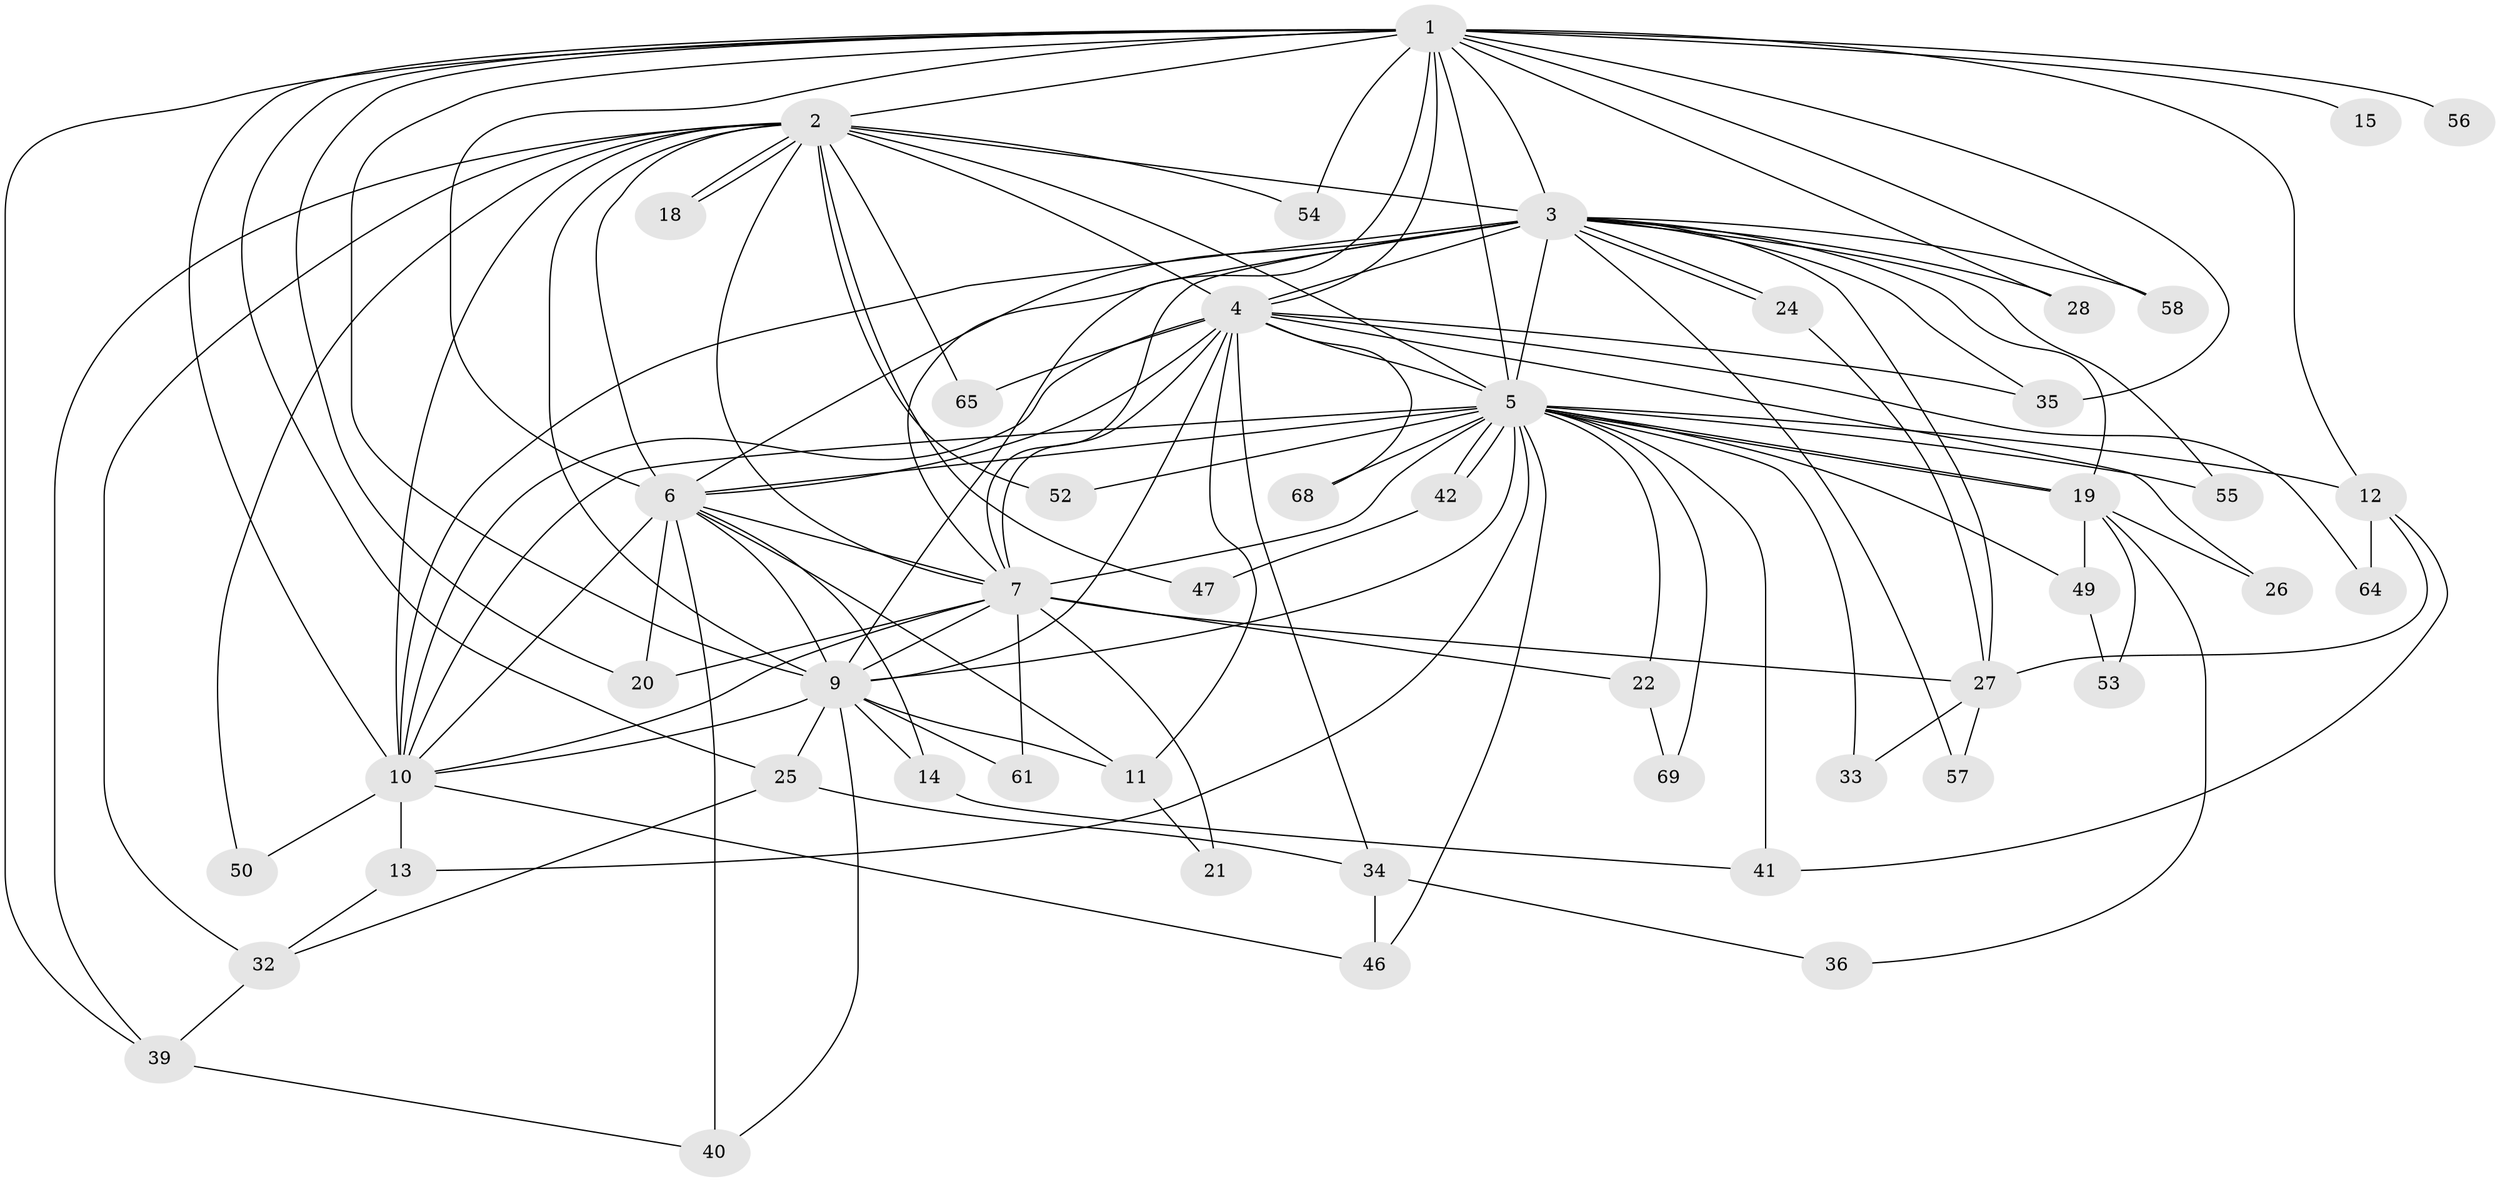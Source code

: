 // original degree distribution, {13: 0.043478260869565216, 18: 0.014492753623188406, 19: 0.043478260869565216, 26: 0.014492753623188406, 14: 0.014492753623188406, 15: 0.014492753623188406, 4: 0.13043478260869565, 5: 0.014492753623188406, 3: 0.18840579710144928, 2: 0.5072463768115942, 7: 0.014492753623188406}
// Generated by graph-tools (version 1.1) at 2025/41/03/06/25 10:41:41]
// undirected, 49 vertices, 125 edges
graph export_dot {
graph [start="1"]
  node [color=gray90,style=filled];
  1 [super="+8"];
  2 [super="+17"];
  3 [super="+29"];
  4 [super="+44"];
  5 [super="+37"];
  6 [super="+63"];
  7 [super="+23"];
  9 [super="+31"];
  10 [super="+45"];
  11 [super="+51"];
  12 [super="+16"];
  13 [super="+62"];
  14;
  15 [super="+43"];
  18;
  19 [super="+48"];
  20 [super="+38"];
  21;
  22;
  24 [super="+59"];
  25;
  26;
  27 [super="+30"];
  28;
  32;
  33;
  34;
  35;
  36;
  39 [super="+60"];
  40;
  41 [super="+66"];
  42;
  46 [super="+67"];
  47;
  49;
  50;
  52;
  53;
  54;
  55;
  56;
  57;
  58;
  61;
  64;
  65;
  68;
  69;
  1 -- 2 [weight=2];
  1 -- 3 [weight=2];
  1 -- 4 [weight=2];
  1 -- 5 [weight=2];
  1 -- 6 [weight=2];
  1 -- 7 [weight=2];
  1 -- 9 [weight=2];
  1 -- 10 [weight=2];
  1 -- 12 [weight=2];
  1 -- 15 [weight=3];
  1 -- 56 [weight=2];
  1 -- 20;
  1 -- 25;
  1 -- 28;
  1 -- 35;
  1 -- 39;
  1 -- 54;
  1 -- 58;
  2 -- 3;
  2 -- 4;
  2 -- 5 [weight=3];
  2 -- 6;
  2 -- 7;
  2 -- 9;
  2 -- 10;
  2 -- 18;
  2 -- 18;
  2 -- 47;
  2 -- 50;
  2 -- 52;
  2 -- 54;
  2 -- 65;
  2 -- 32;
  2 -- 39;
  3 -- 4 [weight=2];
  3 -- 5;
  3 -- 6;
  3 -- 7;
  3 -- 9;
  3 -- 10;
  3 -- 24;
  3 -- 24;
  3 -- 27;
  3 -- 28;
  3 -- 35;
  3 -- 55;
  3 -- 57;
  3 -- 58;
  3 -- 19;
  4 -- 5;
  4 -- 6;
  4 -- 7 [weight=2];
  4 -- 9 [weight=2];
  4 -- 10;
  4 -- 11;
  4 -- 26;
  4 -- 34;
  4 -- 64;
  4 -- 65;
  4 -- 68;
  4 -- 35;
  5 -- 6;
  5 -- 7;
  5 -- 9;
  5 -- 10;
  5 -- 12;
  5 -- 13;
  5 -- 19;
  5 -- 19;
  5 -- 22;
  5 -- 33;
  5 -- 41;
  5 -- 42;
  5 -- 42;
  5 -- 49;
  5 -- 52;
  5 -- 55;
  5 -- 68;
  5 -- 69;
  5 -- 46;
  6 -- 7;
  6 -- 9;
  6 -- 10;
  6 -- 14;
  6 -- 20;
  6 -- 11;
  6 -- 40;
  7 -- 9;
  7 -- 10;
  7 -- 21;
  7 -- 22;
  7 -- 61;
  7 -- 27;
  7 -- 20;
  9 -- 10;
  9 -- 11;
  9 -- 14;
  9 -- 25;
  9 -- 40;
  9 -- 61;
  10 -- 13 [weight=2];
  10 -- 46;
  10 -- 50;
  11 -- 21;
  12 -- 27;
  12 -- 64;
  12 -- 41;
  13 -- 32;
  14 -- 41;
  19 -- 26;
  19 -- 36;
  19 -- 49;
  19 -- 53;
  22 -- 69;
  24 -- 27;
  25 -- 32;
  25 -- 34;
  27 -- 57;
  27 -- 33;
  32 -- 39;
  34 -- 36;
  34 -- 46;
  39 -- 40;
  42 -- 47;
  49 -- 53;
}
